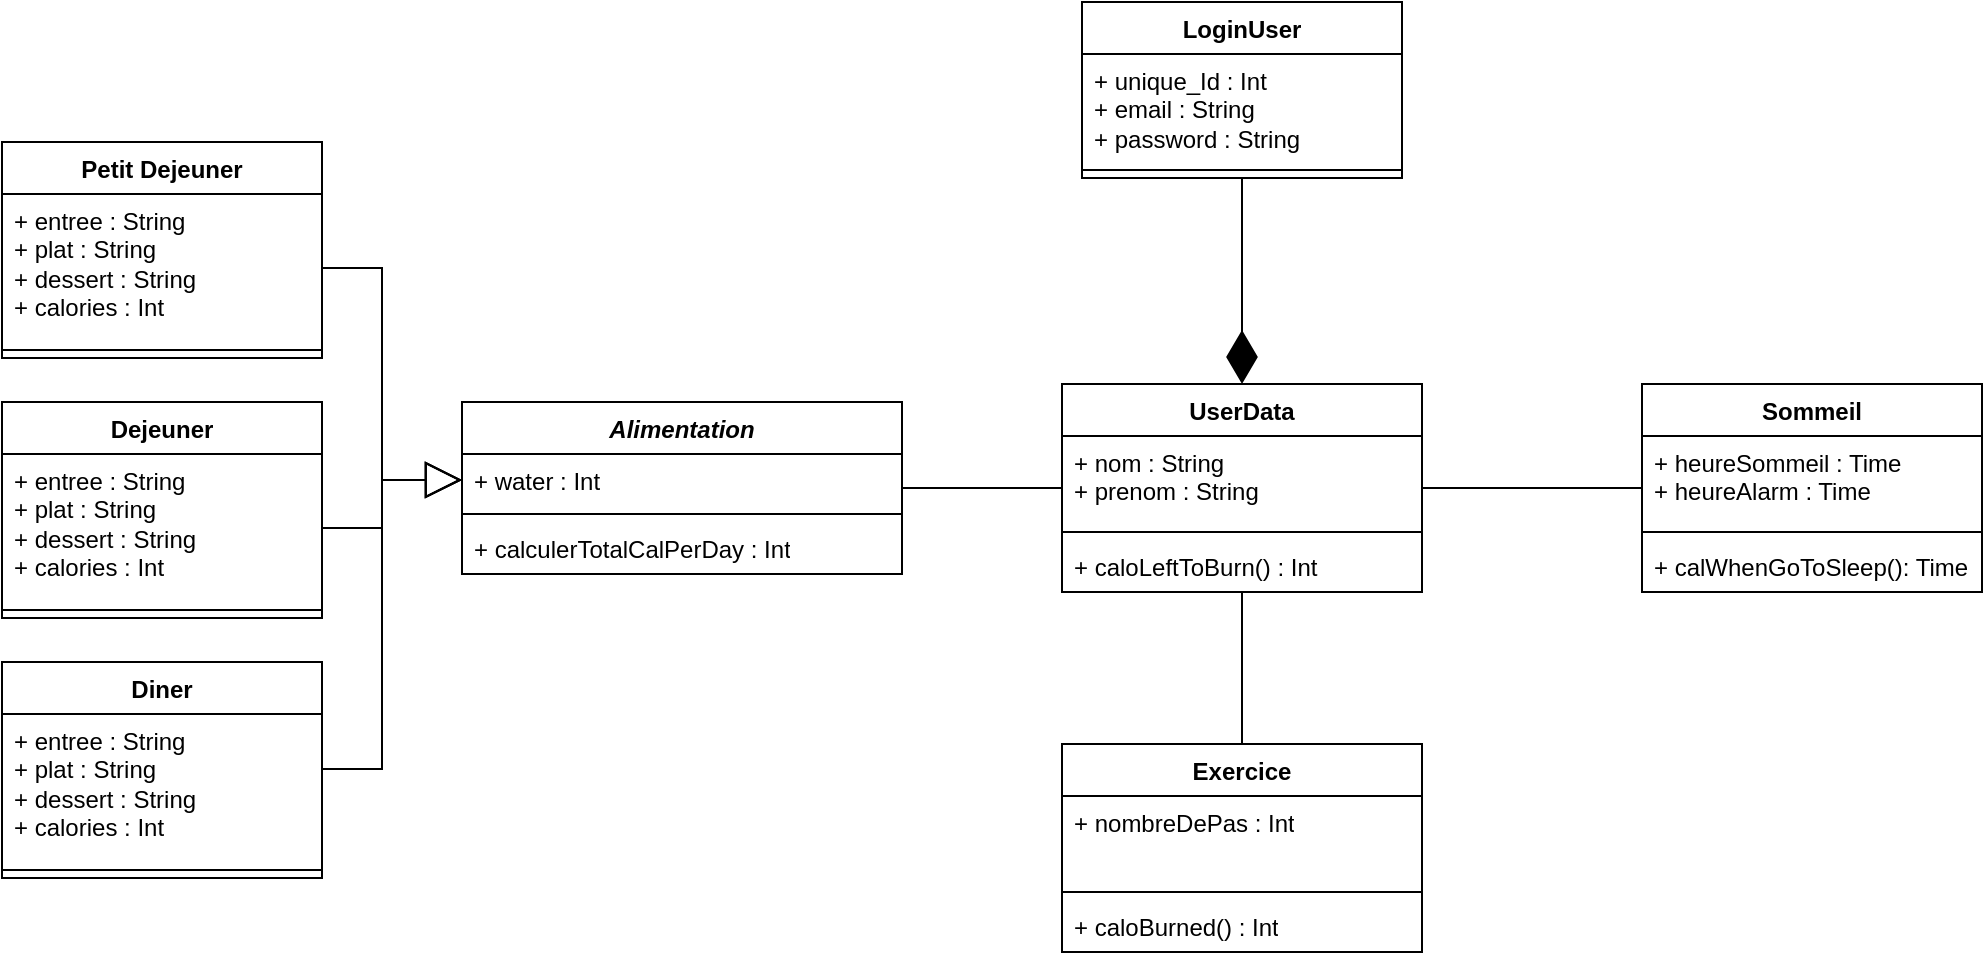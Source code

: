 <mxfile version="24.3.0" type="github">
  <diagram name="Page-1" id="m-NrNaXzWtHRc3pcfnOm">
    <mxGraphModel dx="1912" dy="695" grid="1" gridSize="10" guides="1" tooltips="1" connect="1" arrows="1" fold="1" page="1" pageScale="1" pageWidth="827" pageHeight="1169" math="0" shadow="0">
      <root>
        <mxCell id="0" />
        <mxCell id="1" parent="0" />
        <mxCell id="p1mtIn3bXi-Ina5bghBo-15" value="Petit Dejeuner" style="swimlane;fontStyle=1;align=center;verticalAlign=top;childLayout=stackLayout;horizontal=1;startSize=26;horizontalStack=0;resizeParent=1;resizeParentMax=0;resizeLast=0;collapsible=1;marginBottom=0;whiteSpace=wrap;html=1;" vertex="1" parent="1">
          <mxGeometry x="-240" y="180" width="160" height="108" as="geometry" />
        </mxCell>
        <mxCell id="p1mtIn3bXi-Ina5bghBo-16" value="&lt;div&gt;&lt;div&gt;+ entree : String&lt;div&gt;&lt;span style=&quot;background-color: initial;&quot;&gt;+ plat : String&lt;/span&gt;&lt;div&gt;+ dessert : String&lt;/div&gt;&lt;div&gt;&lt;span style=&quot;background-color: initial;&quot;&gt;+ calories : Int&lt;/span&gt;&lt;/div&gt;&lt;div&gt;&lt;br&gt;&lt;/div&gt;&lt;/div&gt;&lt;/div&gt;&lt;/div&gt;" style="text;strokeColor=none;fillColor=none;align=left;verticalAlign=top;spacingLeft=4;spacingRight=4;overflow=hidden;rotatable=0;points=[[0,0.5],[1,0.5]];portConstraint=eastwest;whiteSpace=wrap;html=1;" vertex="1" parent="p1mtIn3bXi-Ina5bghBo-15">
          <mxGeometry y="26" width="160" height="74" as="geometry" />
        </mxCell>
        <mxCell id="p1mtIn3bXi-Ina5bghBo-17" value="" style="line;strokeWidth=1;fillColor=none;align=left;verticalAlign=middle;spacingTop=-1;spacingLeft=3;spacingRight=3;rotatable=0;labelPosition=right;points=[];portConstraint=eastwest;strokeColor=inherit;" vertex="1" parent="p1mtIn3bXi-Ina5bghBo-15">
          <mxGeometry y="100" width="160" height="8" as="geometry" />
        </mxCell>
        <mxCell id="p1mtIn3bXi-Ina5bghBo-18" value="Dejeuner" style="swimlane;fontStyle=1;align=center;verticalAlign=top;childLayout=stackLayout;horizontal=1;startSize=26;horizontalStack=0;resizeParent=1;resizeParentMax=0;resizeLast=0;collapsible=1;marginBottom=0;whiteSpace=wrap;html=1;" vertex="1" parent="1">
          <mxGeometry x="-240" y="310" width="160" height="108" as="geometry" />
        </mxCell>
        <mxCell id="p1mtIn3bXi-Ina5bghBo-19" value="&lt;div&gt;&lt;div&gt;+ entree : String&lt;div&gt;&lt;span style=&quot;background-color: initial;&quot;&gt;+ plat : String&lt;/span&gt;&lt;div&gt;+ dessert : String&lt;/div&gt;&lt;div&gt;&lt;span style=&quot;background-color: initial;&quot;&gt;+ calories : Int&lt;/span&gt;&lt;/div&gt;&lt;div&gt;&lt;br&gt;&lt;/div&gt;&lt;/div&gt;&lt;/div&gt;&lt;/div&gt;" style="text;strokeColor=none;fillColor=none;align=left;verticalAlign=top;spacingLeft=4;spacingRight=4;overflow=hidden;rotatable=0;points=[[0,0.5],[1,0.5]];portConstraint=eastwest;whiteSpace=wrap;html=1;" vertex="1" parent="p1mtIn3bXi-Ina5bghBo-18">
          <mxGeometry y="26" width="160" height="74" as="geometry" />
        </mxCell>
        <mxCell id="p1mtIn3bXi-Ina5bghBo-20" value="" style="line;strokeWidth=1;fillColor=none;align=left;verticalAlign=middle;spacingTop=-1;spacingLeft=3;spacingRight=3;rotatable=0;labelPosition=right;points=[];portConstraint=eastwest;strokeColor=inherit;" vertex="1" parent="p1mtIn3bXi-Ina5bghBo-18">
          <mxGeometry y="100" width="160" height="8" as="geometry" />
        </mxCell>
        <mxCell id="p1mtIn3bXi-Ina5bghBo-22" value="Diner" style="swimlane;fontStyle=1;align=center;verticalAlign=top;childLayout=stackLayout;horizontal=1;startSize=26;horizontalStack=0;resizeParent=1;resizeParentMax=0;resizeLast=0;collapsible=1;marginBottom=0;whiteSpace=wrap;html=1;" vertex="1" parent="1">
          <mxGeometry x="-240" y="440" width="160" height="108" as="geometry" />
        </mxCell>
        <mxCell id="p1mtIn3bXi-Ina5bghBo-23" value="+ entree : String&lt;div&gt;&lt;span style=&quot;background-color: initial;&quot;&gt;+ plat : String&lt;/span&gt;&lt;div&gt;+ dessert : String&lt;/div&gt;&lt;div&gt;&lt;span style=&quot;background-color: initial;&quot;&gt;+ calories : Int&lt;/span&gt;&lt;/div&gt;&lt;div&gt;&lt;br&gt;&lt;/div&gt;&lt;/div&gt;" style="text;strokeColor=none;fillColor=none;align=left;verticalAlign=top;spacingLeft=4;spacingRight=4;overflow=hidden;rotatable=0;points=[[0,0.5],[1,0.5]];portConstraint=eastwest;whiteSpace=wrap;html=1;" vertex="1" parent="p1mtIn3bXi-Ina5bghBo-22">
          <mxGeometry y="26" width="160" height="74" as="geometry" />
        </mxCell>
        <mxCell id="p1mtIn3bXi-Ina5bghBo-24" value="" style="line;strokeWidth=1;fillColor=none;align=left;verticalAlign=middle;spacingTop=-1;spacingLeft=3;spacingRight=3;rotatable=0;labelPosition=right;points=[];portConstraint=eastwest;strokeColor=inherit;" vertex="1" parent="p1mtIn3bXi-Ina5bghBo-22">
          <mxGeometry y="100" width="160" height="8" as="geometry" />
        </mxCell>
        <mxCell id="p1mtIn3bXi-Ina5bghBo-31" value="LoginUser" style="swimlane;fontStyle=1;align=center;verticalAlign=top;childLayout=stackLayout;horizontal=1;startSize=26;horizontalStack=0;resizeParent=1;resizeParentMax=0;resizeLast=0;collapsible=1;marginBottom=0;whiteSpace=wrap;html=1;" vertex="1" parent="1">
          <mxGeometry x="300" y="110" width="160" height="88" as="geometry" />
        </mxCell>
        <mxCell id="p1mtIn3bXi-Ina5bghBo-32" value="+ unique_Id : Int&lt;div&gt;+ email : String&lt;/div&gt;&lt;div&gt;+ password : String&lt;/div&gt;" style="text;strokeColor=none;fillColor=none;align=left;verticalAlign=top;spacingLeft=4;spacingRight=4;overflow=hidden;rotatable=0;points=[[0,0.5],[1,0.5]];portConstraint=eastwest;whiteSpace=wrap;html=1;" vertex="1" parent="p1mtIn3bXi-Ina5bghBo-31">
          <mxGeometry y="26" width="160" height="54" as="geometry" />
        </mxCell>
        <mxCell id="p1mtIn3bXi-Ina5bghBo-33" value="" style="line;strokeWidth=1;fillColor=none;align=left;verticalAlign=middle;spacingTop=-1;spacingLeft=3;spacingRight=3;rotatable=0;labelPosition=right;points=[];portConstraint=eastwest;strokeColor=inherit;" vertex="1" parent="p1mtIn3bXi-Ina5bghBo-31">
          <mxGeometry y="80" width="160" height="8" as="geometry" />
        </mxCell>
        <mxCell id="p1mtIn3bXi-Ina5bghBo-45" value="Sommeil&lt;div&gt;&lt;br&gt;&lt;/div&gt;" style="swimlane;fontStyle=1;align=center;verticalAlign=top;childLayout=stackLayout;horizontal=1;startSize=26;horizontalStack=0;resizeParent=1;resizeParentMax=0;resizeLast=0;collapsible=1;marginBottom=0;whiteSpace=wrap;html=1;" vertex="1" parent="1">
          <mxGeometry x="580" y="301" width="170" height="104" as="geometry" />
        </mxCell>
        <mxCell id="p1mtIn3bXi-Ina5bghBo-46" value="+ heureSommeil : Time&lt;div&gt;+ heureAlarm : Time&lt;/div&gt;" style="text;strokeColor=none;fillColor=none;align=left;verticalAlign=top;spacingLeft=4;spacingRight=4;overflow=hidden;rotatable=0;points=[[0,0.5],[1,0.5]];portConstraint=eastwest;whiteSpace=wrap;html=1;" vertex="1" parent="p1mtIn3bXi-Ina5bghBo-45">
          <mxGeometry y="26" width="170" height="44" as="geometry" />
        </mxCell>
        <mxCell id="p1mtIn3bXi-Ina5bghBo-47" value="" style="line;strokeWidth=1;fillColor=none;align=left;verticalAlign=middle;spacingTop=-1;spacingLeft=3;spacingRight=3;rotatable=0;labelPosition=right;points=[];portConstraint=eastwest;strokeColor=inherit;" vertex="1" parent="p1mtIn3bXi-Ina5bghBo-45">
          <mxGeometry y="70" width="170" height="8" as="geometry" />
        </mxCell>
        <mxCell id="p1mtIn3bXi-Ina5bghBo-48" value="+ calWhenGoToSleep(): Time" style="text;strokeColor=none;fillColor=none;align=left;verticalAlign=top;spacingLeft=4;spacingRight=4;overflow=hidden;rotatable=0;points=[[0,0.5],[1,0.5]];portConstraint=eastwest;whiteSpace=wrap;html=1;" vertex="1" parent="p1mtIn3bXi-Ina5bghBo-45">
          <mxGeometry y="78" width="170" height="26" as="geometry" />
        </mxCell>
        <mxCell id="p1mtIn3bXi-Ina5bghBo-57" value="&lt;i&gt;Alimentation&lt;/i&gt;" style="swimlane;fontStyle=1;align=center;verticalAlign=top;childLayout=stackLayout;horizontal=1;startSize=26;horizontalStack=0;resizeParent=1;resizeParentMax=0;resizeLast=0;collapsible=1;marginBottom=0;whiteSpace=wrap;html=1;" vertex="1" parent="1">
          <mxGeometry x="-10" y="310" width="220" height="86" as="geometry" />
        </mxCell>
        <mxCell id="p1mtIn3bXi-Ina5bghBo-58" value="+ water : Int" style="text;strokeColor=none;fillColor=none;align=left;verticalAlign=top;spacingLeft=4;spacingRight=4;overflow=hidden;rotatable=0;points=[[0,0.5],[1,0.5]];portConstraint=eastwest;whiteSpace=wrap;html=1;" vertex="1" parent="p1mtIn3bXi-Ina5bghBo-57">
          <mxGeometry y="26" width="220" height="26" as="geometry" />
        </mxCell>
        <mxCell id="p1mtIn3bXi-Ina5bghBo-59" value="" style="line;strokeWidth=1;fillColor=none;align=left;verticalAlign=middle;spacingTop=-1;spacingLeft=3;spacingRight=3;rotatable=0;labelPosition=right;points=[];portConstraint=eastwest;strokeColor=inherit;" vertex="1" parent="p1mtIn3bXi-Ina5bghBo-57">
          <mxGeometry y="52" width="220" height="8" as="geometry" />
        </mxCell>
        <mxCell id="p1mtIn3bXi-Ina5bghBo-60" value="+ calculerTotalCalPerDay : Int&lt;div&gt;&lt;br&gt;&lt;/div&gt;" style="text;strokeColor=none;fillColor=none;align=left;verticalAlign=top;spacingLeft=4;spacingRight=4;overflow=hidden;rotatable=0;points=[[0,0.5],[1,0.5]];portConstraint=eastwest;whiteSpace=wrap;html=1;" vertex="1" parent="p1mtIn3bXi-Ina5bghBo-57">
          <mxGeometry y="60" width="220" height="26" as="geometry" />
        </mxCell>
        <mxCell id="p1mtIn3bXi-Ina5bghBo-61" value="&lt;div&gt;Exercice&lt;/div&gt;" style="swimlane;fontStyle=1;align=center;verticalAlign=top;childLayout=stackLayout;horizontal=1;startSize=26;horizontalStack=0;resizeParent=1;resizeParentMax=0;resizeLast=0;collapsible=1;marginBottom=0;whiteSpace=wrap;html=1;" vertex="1" parent="1">
          <mxGeometry x="290" y="481" width="180" height="104" as="geometry" />
        </mxCell>
        <mxCell id="p1mtIn3bXi-Ina5bghBo-62" value="+ nombreDePas : Int" style="text;strokeColor=none;fillColor=none;align=left;verticalAlign=top;spacingLeft=4;spacingRight=4;overflow=hidden;rotatable=0;points=[[0,0.5],[1,0.5]];portConstraint=eastwest;whiteSpace=wrap;html=1;" vertex="1" parent="p1mtIn3bXi-Ina5bghBo-61">
          <mxGeometry y="26" width="180" height="44" as="geometry" />
        </mxCell>
        <mxCell id="p1mtIn3bXi-Ina5bghBo-63" value="" style="line;strokeWidth=1;fillColor=none;align=left;verticalAlign=middle;spacingTop=-1;spacingLeft=3;spacingRight=3;rotatable=0;labelPosition=right;points=[];portConstraint=eastwest;strokeColor=inherit;" vertex="1" parent="p1mtIn3bXi-Ina5bghBo-61">
          <mxGeometry y="70" width="180" height="8" as="geometry" />
        </mxCell>
        <mxCell id="p1mtIn3bXi-Ina5bghBo-64" value="+ caloBurned() : Int" style="text;strokeColor=none;fillColor=none;align=left;verticalAlign=top;spacingLeft=4;spacingRight=4;overflow=hidden;rotatable=0;points=[[0,0.5],[1,0.5]];portConstraint=eastwest;whiteSpace=wrap;html=1;" vertex="1" parent="p1mtIn3bXi-Ina5bghBo-61">
          <mxGeometry y="78" width="180" height="26" as="geometry" />
        </mxCell>
        <mxCell id="p1mtIn3bXi-Ina5bghBo-65" value="UserData" style="swimlane;fontStyle=1;align=center;verticalAlign=top;childLayout=stackLayout;horizontal=1;startSize=26;horizontalStack=0;resizeParent=1;resizeParentMax=0;resizeLast=0;collapsible=1;marginBottom=0;whiteSpace=wrap;html=1;" vertex="1" parent="1">
          <mxGeometry x="290" y="301" width="180" height="104" as="geometry" />
        </mxCell>
        <mxCell id="p1mtIn3bXi-Ina5bghBo-66" value="+ nom : String&lt;div&gt;+ prenom : String&lt;/div&gt;" style="text;strokeColor=none;fillColor=none;align=left;verticalAlign=top;spacingLeft=4;spacingRight=4;overflow=hidden;rotatable=0;points=[[0,0.5],[1,0.5]];portConstraint=eastwest;whiteSpace=wrap;html=1;" vertex="1" parent="p1mtIn3bXi-Ina5bghBo-65">
          <mxGeometry y="26" width="180" height="44" as="geometry" />
        </mxCell>
        <mxCell id="p1mtIn3bXi-Ina5bghBo-67" value="" style="line;strokeWidth=1;fillColor=none;align=left;verticalAlign=middle;spacingTop=-1;spacingLeft=3;spacingRight=3;rotatable=0;labelPosition=right;points=[];portConstraint=eastwest;strokeColor=inherit;" vertex="1" parent="p1mtIn3bXi-Ina5bghBo-65">
          <mxGeometry y="70" width="180" height="8" as="geometry" />
        </mxCell>
        <mxCell id="p1mtIn3bXi-Ina5bghBo-68" value="+ caloLeftToBurn() : Int" style="text;strokeColor=none;fillColor=none;align=left;verticalAlign=top;spacingLeft=4;spacingRight=4;overflow=hidden;rotatable=0;points=[[0,0.5],[1,0.5]];portConstraint=eastwest;whiteSpace=wrap;html=1;" vertex="1" parent="p1mtIn3bXi-Ina5bghBo-65">
          <mxGeometry y="78" width="180" height="26" as="geometry" />
        </mxCell>
        <mxCell id="p1mtIn3bXi-Ina5bghBo-73" value="" style="endArrow=diamondThin;endFill=1;endSize=24;html=1;rounded=0;entryX=0.5;entryY=0;entryDx=0;entryDy=0;exitX=0.5;exitY=1;exitDx=0;exitDy=0;" edge="1" parent="1" source="p1mtIn3bXi-Ina5bghBo-31" target="p1mtIn3bXi-Ina5bghBo-65">
          <mxGeometry width="160" relative="1" as="geometry">
            <mxPoint x="290" y="233.47" as="sourcePoint" />
            <mxPoint x="450" y="233.47" as="targetPoint" />
          </mxGeometry>
        </mxCell>
        <mxCell id="p1mtIn3bXi-Ina5bghBo-74" value="" style="line;strokeWidth=1;fillColor=none;align=left;verticalAlign=middle;spacingTop=-1;spacingLeft=3;spacingRight=3;rotatable=0;labelPosition=right;points=[];portConstraint=eastwest;strokeColor=inherit;" vertex="1" parent="1">
          <mxGeometry x="210" y="349" width="80" height="8" as="geometry" />
        </mxCell>
        <mxCell id="p1mtIn3bXi-Ina5bghBo-75" value="" style="line;strokeWidth=1;fillColor=none;align=left;verticalAlign=middle;spacingTop=-1;spacingLeft=3;spacingRight=3;rotatable=0;labelPosition=right;points=[];portConstraint=eastwest;strokeColor=inherit;" vertex="1" parent="1">
          <mxGeometry x="470" y="349" width="110" height="8" as="geometry" />
        </mxCell>
        <mxCell id="p1mtIn3bXi-Ina5bghBo-77" value="" style="endArrow=block;endSize=16;endFill=0;html=1;rounded=0;entryX=0;entryY=0.5;entryDx=0;entryDy=0;edgeStyle=orthogonalEdgeStyle;" edge="1" parent="1" target="p1mtIn3bXi-Ina5bghBo-58">
          <mxGeometry width="160" relative="1" as="geometry">
            <mxPoint x="-80" y="493.47" as="sourcePoint" />
            <mxPoint x="80" y="493.47" as="targetPoint" />
            <Array as="points">
              <mxPoint x="-50" y="493" />
              <mxPoint x="-50" y="349" />
            </Array>
          </mxGeometry>
        </mxCell>
        <mxCell id="p1mtIn3bXi-Ina5bghBo-78" value="" style="endArrow=block;endSize=16;endFill=0;html=1;rounded=0;entryX=0;entryY=0.5;entryDx=0;entryDy=0;edgeStyle=orthogonalEdgeStyle;exitX=1;exitY=0.5;exitDx=0;exitDy=0;" edge="1" parent="1" source="p1mtIn3bXi-Ina5bghBo-16">
          <mxGeometry width="160" relative="1" as="geometry">
            <mxPoint x="-20" y="250" as="sourcePoint" />
            <mxPoint x="-10" y="348.95" as="targetPoint" />
            <Array as="points">
              <mxPoint x="-50" y="243" />
              <mxPoint x="-50" y="349" />
            </Array>
          </mxGeometry>
        </mxCell>
        <mxCell id="p1mtIn3bXi-Ina5bghBo-81" value="" style="endArrow=block;endSize=16;endFill=0;html=1;rounded=0;exitX=1;exitY=0.5;exitDx=0;exitDy=0;entryX=0;entryY=0.5;entryDx=0;entryDy=0;edgeStyle=orthogonalEdgeStyle;" edge="1" parent="1" source="p1mtIn3bXi-Ina5bghBo-19" target="p1mtIn3bXi-Ina5bghBo-58">
          <mxGeometry width="160" relative="1" as="geometry">
            <mxPoint x="-30" y="430" as="sourcePoint" />
            <mxPoint x="130" y="430" as="targetPoint" />
            <Array as="points">
              <mxPoint x="-50" y="373" />
              <mxPoint x="-50" y="349" />
            </Array>
          </mxGeometry>
        </mxCell>
        <mxCell id="p1mtIn3bXi-Ina5bghBo-82" value="" style="endArrow=none;html=1;rounded=0;exitX=0.5;exitY=1;exitDx=0;exitDy=0;entryX=0.5;entryY=0;entryDx=0;entryDy=0;" edge="1" parent="1" source="p1mtIn3bXi-Ina5bghBo-65" target="p1mtIn3bXi-Ina5bghBo-61">
          <mxGeometry relative="1" as="geometry">
            <mxPoint x="300" y="430" as="sourcePoint" />
            <mxPoint x="460" y="430" as="targetPoint" />
          </mxGeometry>
        </mxCell>
      </root>
    </mxGraphModel>
  </diagram>
</mxfile>
